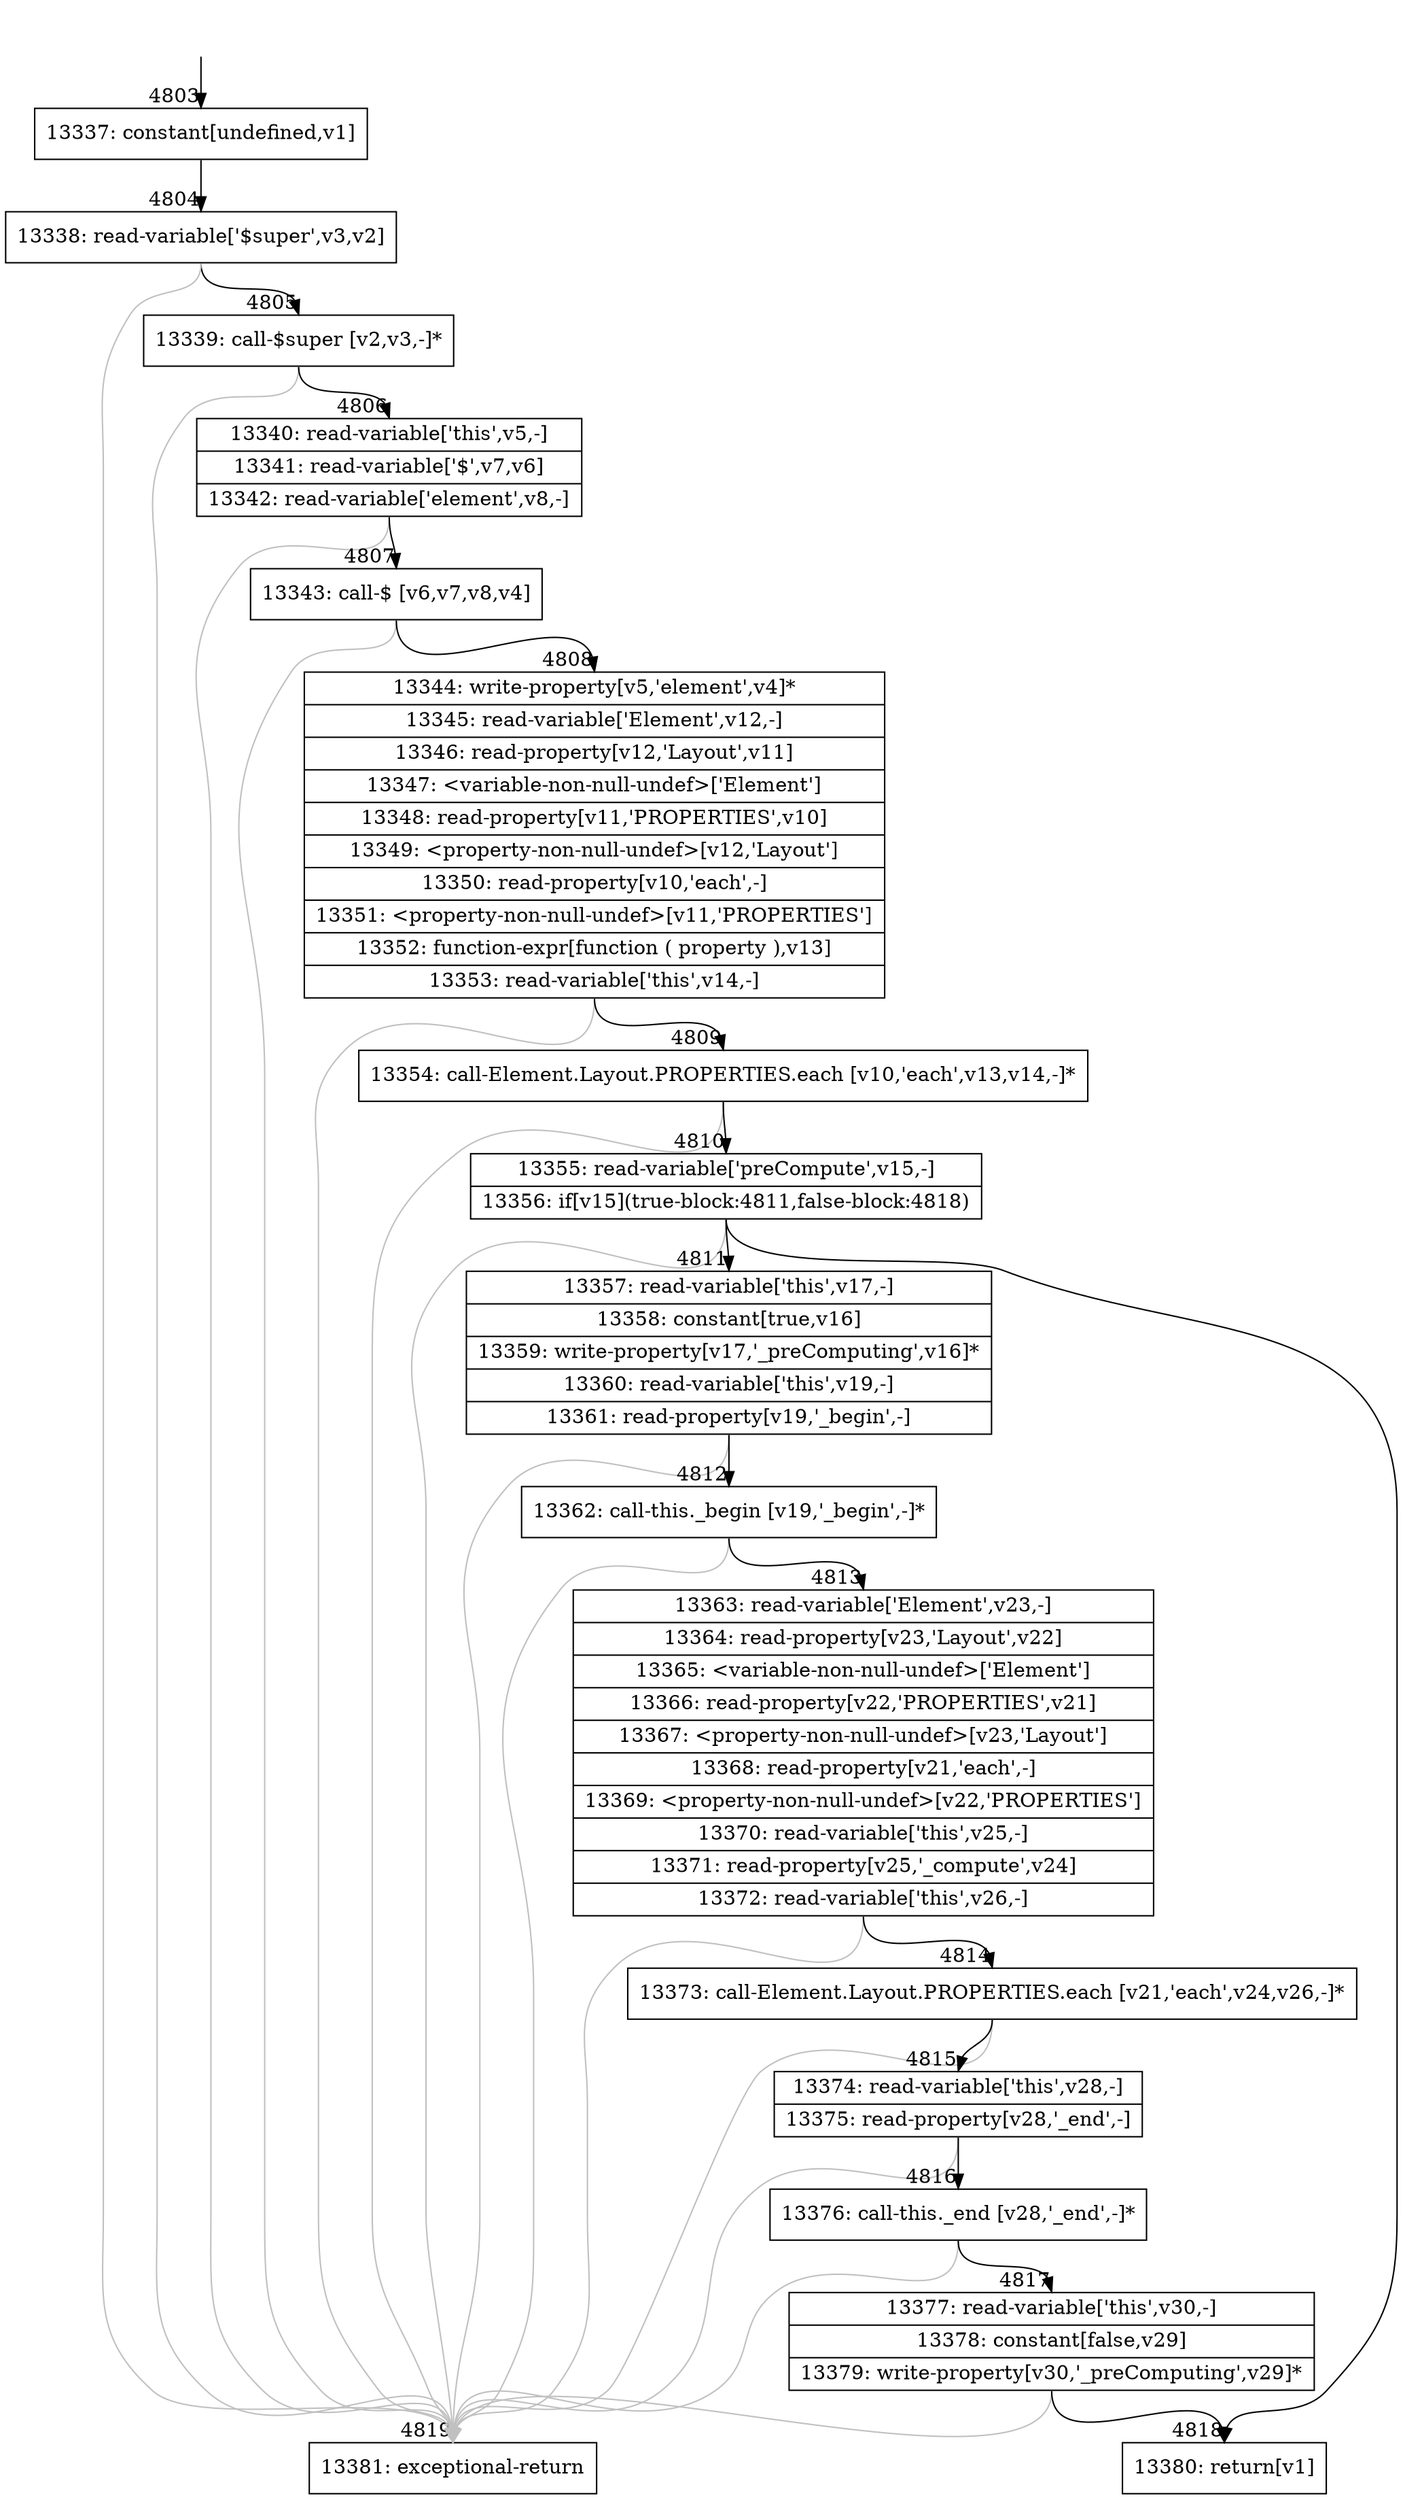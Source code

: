 digraph {
rankdir="TD"
BB_entry379[shape=none,label=""];
BB_entry379 -> BB4803 [tailport=s, headport=n, headlabel="    4803"]
BB4803 [shape=record label="{13337: constant[undefined,v1]}" ] 
BB4803 -> BB4804 [tailport=s, headport=n, headlabel="      4804"]
BB4804 [shape=record label="{13338: read-variable['$super',v3,v2]}" ] 
BB4804 -> BB4805 [tailport=s, headport=n, headlabel="      4805"]
BB4804 -> BB4819 [tailport=s, headport=n, color=gray, headlabel="      4819"]
BB4805 [shape=record label="{13339: call-$super [v2,v3,-]*}" ] 
BB4805 -> BB4806 [tailport=s, headport=n, headlabel="      4806"]
BB4805 -> BB4819 [tailport=s, headport=n, color=gray]
BB4806 [shape=record label="{13340: read-variable['this',v5,-]|13341: read-variable['$',v7,v6]|13342: read-variable['element',v8,-]}" ] 
BB4806 -> BB4807 [tailport=s, headport=n, headlabel="      4807"]
BB4806 -> BB4819 [tailport=s, headport=n, color=gray]
BB4807 [shape=record label="{13343: call-$ [v6,v7,v8,v4]}" ] 
BB4807 -> BB4808 [tailport=s, headport=n, headlabel="      4808"]
BB4807 -> BB4819 [tailport=s, headport=n, color=gray]
BB4808 [shape=record label="{13344: write-property[v5,'element',v4]*|13345: read-variable['Element',v12,-]|13346: read-property[v12,'Layout',v11]|13347: \<variable-non-null-undef\>['Element']|13348: read-property[v11,'PROPERTIES',v10]|13349: \<property-non-null-undef\>[v12,'Layout']|13350: read-property[v10,'each',-]|13351: \<property-non-null-undef\>[v11,'PROPERTIES']|13352: function-expr[function ( property ),v13]|13353: read-variable['this',v14,-]}" ] 
BB4808 -> BB4809 [tailport=s, headport=n, headlabel="      4809"]
BB4808 -> BB4819 [tailport=s, headport=n, color=gray]
BB4809 [shape=record label="{13354: call-Element.Layout.PROPERTIES.each [v10,'each',v13,v14,-]*}" ] 
BB4809 -> BB4810 [tailport=s, headport=n, headlabel="      4810"]
BB4809 -> BB4819 [tailport=s, headport=n, color=gray]
BB4810 [shape=record label="{13355: read-variable['preCompute',v15,-]|13356: if[v15](true-block:4811,false-block:4818)}" ] 
BB4810 -> BB4811 [tailport=s, headport=n, headlabel="      4811"]
BB4810 -> BB4818 [tailport=s, headport=n, headlabel="      4818"]
BB4810 -> BB4819 [tailport=s, headport=n, color=gray]
BB4811 [shape=record label="{13357: read-variable['this',v17,-]|13358: constant[true,v16]|13359: write-property[v17,'_preComputing',v16]*|13360: read-variable['this',v19,-]|13361: read-property[v19,'_begin',-]}" ] 
BB4811 -> BB4812 [tailport=s, headport=n, headlabel="      4812"]
BB4811 -> BB4819 [tailport=s, headport=n, color=gray]
BB4812 [shape=record label="{13362: call-this._begin [v19,'_begin',-]*}" ] 
BB4812 -> BB4813 [tailport=s, headport=n, headlabel="      4813"]
BB4812 -> BB4819 [tailport=s, headport=n, color=gray]
BB4813 [shape=record label="{13363: read-variable['Element',v23,-]|13364: read-property[v23,'Layout',v22]|13365: \<variable-non-null-undef\>['Element']|13366: read-property[v22,'PROPERTIES',v21]|13367: \<property-non-null-undef\>[v23,'Layout']|13368: read-property[v21,'each',-]|13369: \<property-non-null-undef\>[v22,'PROPERTIES']|13370: read-variable['this',v25,-]|13371: read-property[v25,'_compute',v24]|13372: read-variable['this',v26,-]}" ] 
BB4813 -> BB4814 [tailport=s, headport=n, headlabel="      4814"]
BB4813 -> BB4819 [tailport=s, headport=n, color=gray]
BB4814 [shape=record label="{13373: call-Element.Layout.PROPERTIES.each [v21,'each',v24,v26,-]*}" ] 
BB4814 -> BB4815 [tailport=s, headport=n, headlabel="      4815"]
BB4814 -> BB4819 [tailport=s, headport=n, color=gray]
BB4815 [shape=record label="{13374: read-variable['this',v28,-]|13375: read-property[v28,'_end',-]}" ] 
BB4815 -> BB4816 [tailport=s, headport=n, headlabel="      4816"]
BB4815 -> BB4819 [tailport=s, headport=n, color=gray]
BB4816 [shape=record label="{13376: call-this._end [v28,'_end',-]*}" ] 
BB4816 -> BB4817 [tailport=s, headport=n, headlabel="      4817"]
BB4816 -> BB4819 [tailport=s, headport=n, color=gray]
BB4817 [shape=record label="{13377: read-variable['this',v30,-]|13378: constant[false,v29]|13379: write-property[v30,'_preComputing',v29]*}" ] 
BB4817 -> BB4818 [tailport=s, headport=n]
BB4817 -> BB4819 [tailport=s, headport=n, color=gray]
BB4818 [shape=record label="{13380: return[v1]}" ] 
BB4819 [shape=record label="{13381: exceptional-return}" ] 
//#$~ 3631
}
